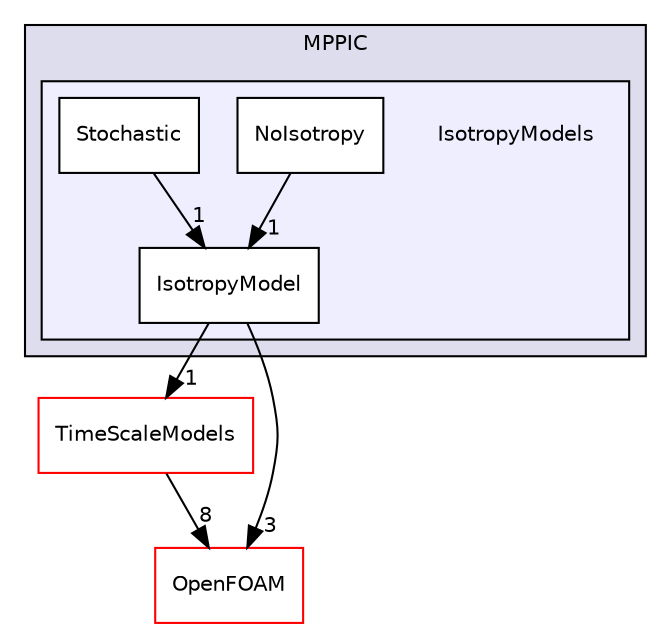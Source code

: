 digraph "src/lagrangian/intermediate/submodels/MPPIC/IsotropyModels" {
  bgcolor=transparent;
  compound=true
  node [ fontsize="10", fontname="Helvetica"];
  edge [ labelfontsize="10", labelfontname="Helvetica"];
  subgraph clusterdir_a5b7b518592fef4af5ad7ba70d45069c {
    graph [ bgcolor="#ddddee", pencolor="black", label="MPPIC" fontname="Helvetica", fontsize="10", URL="dir_a5b7b518592fef4af5ad7ba70d45069c.html"]
  subgraph clusterdir_5ebf5441bb19562900f53624daac8cc1 {
    graph [ bgcolor="#eeeeff", pencolor="black", label="" URL="dir_5ebf5441bb19562900f53624daac8cc1.html"];
    dir_5ebf5441bb19562900f53624daac8cc1 [shape=plaintext label="IsotropyModels"];
    dir_a90a64b49b311eb4730f048fb9c5d106 [shape=box label="IsotropyModel" color="black" fillcolor="white" style="filled" URL="dir_a90a64b49b311eb4730f048fb9c5d106.html"];
    dir_393074b35729003fd09102fabe9dc9e7 [shape=box label="NoIsotropy" color="black" fillcolor="white" style="filled" URL="dir_393074b35729003fd09102fabe9dc9e7.html"];
    dir_69c9efdb6d88b3b0bf2a1c373b0d0544 [shape=box label="Stochastic" color="black" fillcolor="white" style="filled" URL="dir_69c9efdb6d88b3b0bf2a1c373b0d0544.html"];
  }
  }
  dir_eb34afd0ce3dd2051d17f60c79db9853 [shape=box label="TimeScaleModels" color="red" URL="dir_eb34afd0ce3dd2051d17f60c79db9853.html"];
  dir_c5473ff19b20e6ec4dfe5c310b3778a8 [shape=box label="OpenFOAM" color="red" URL="dir_c5473ff19b20e6ec4dfe5c310b3778a8.html"];
  dir_69c9efdb6d88b3b0bf2a1c373b0d0544->dir_a90a64b49b311eb4730f048fb9c5d106 [headlabel="1", labeldistance=1.5 headhref="dir_001585_001583.html"];
  dir_393074b35729003fd09102fabe9dc9e7->dir_a90a64b49b311eb4730f048fb9c5d106 [headlabel="1", labeldistance=1.5 headhref="dir_001584_001583.html"];
  dir_a90a64b49b311eb4730f048fb9c5d106->dir_eb34afd0ce3dd2051d17f60c79db9853 [headlabel="1", labeldistance=1.5 headhref="dir_001583_001594.html"];
  dir_a90a64b49b311eb4730f048fb9c5d106->dir_c5473ff19b20e6ec4dfe5c310b3778a8 [headlabel="3", labeldistance=1.5 headhref="dir_001583_001896.html"];
  dir_eb34afd0ce3dd2051d17f60c79db9853->dir_c5473ff19b20e6ec4dfe5c310b3778a8 [headlabel="8", labeldistance=1.5 headhref="dir_001594_001896.html"];
}
